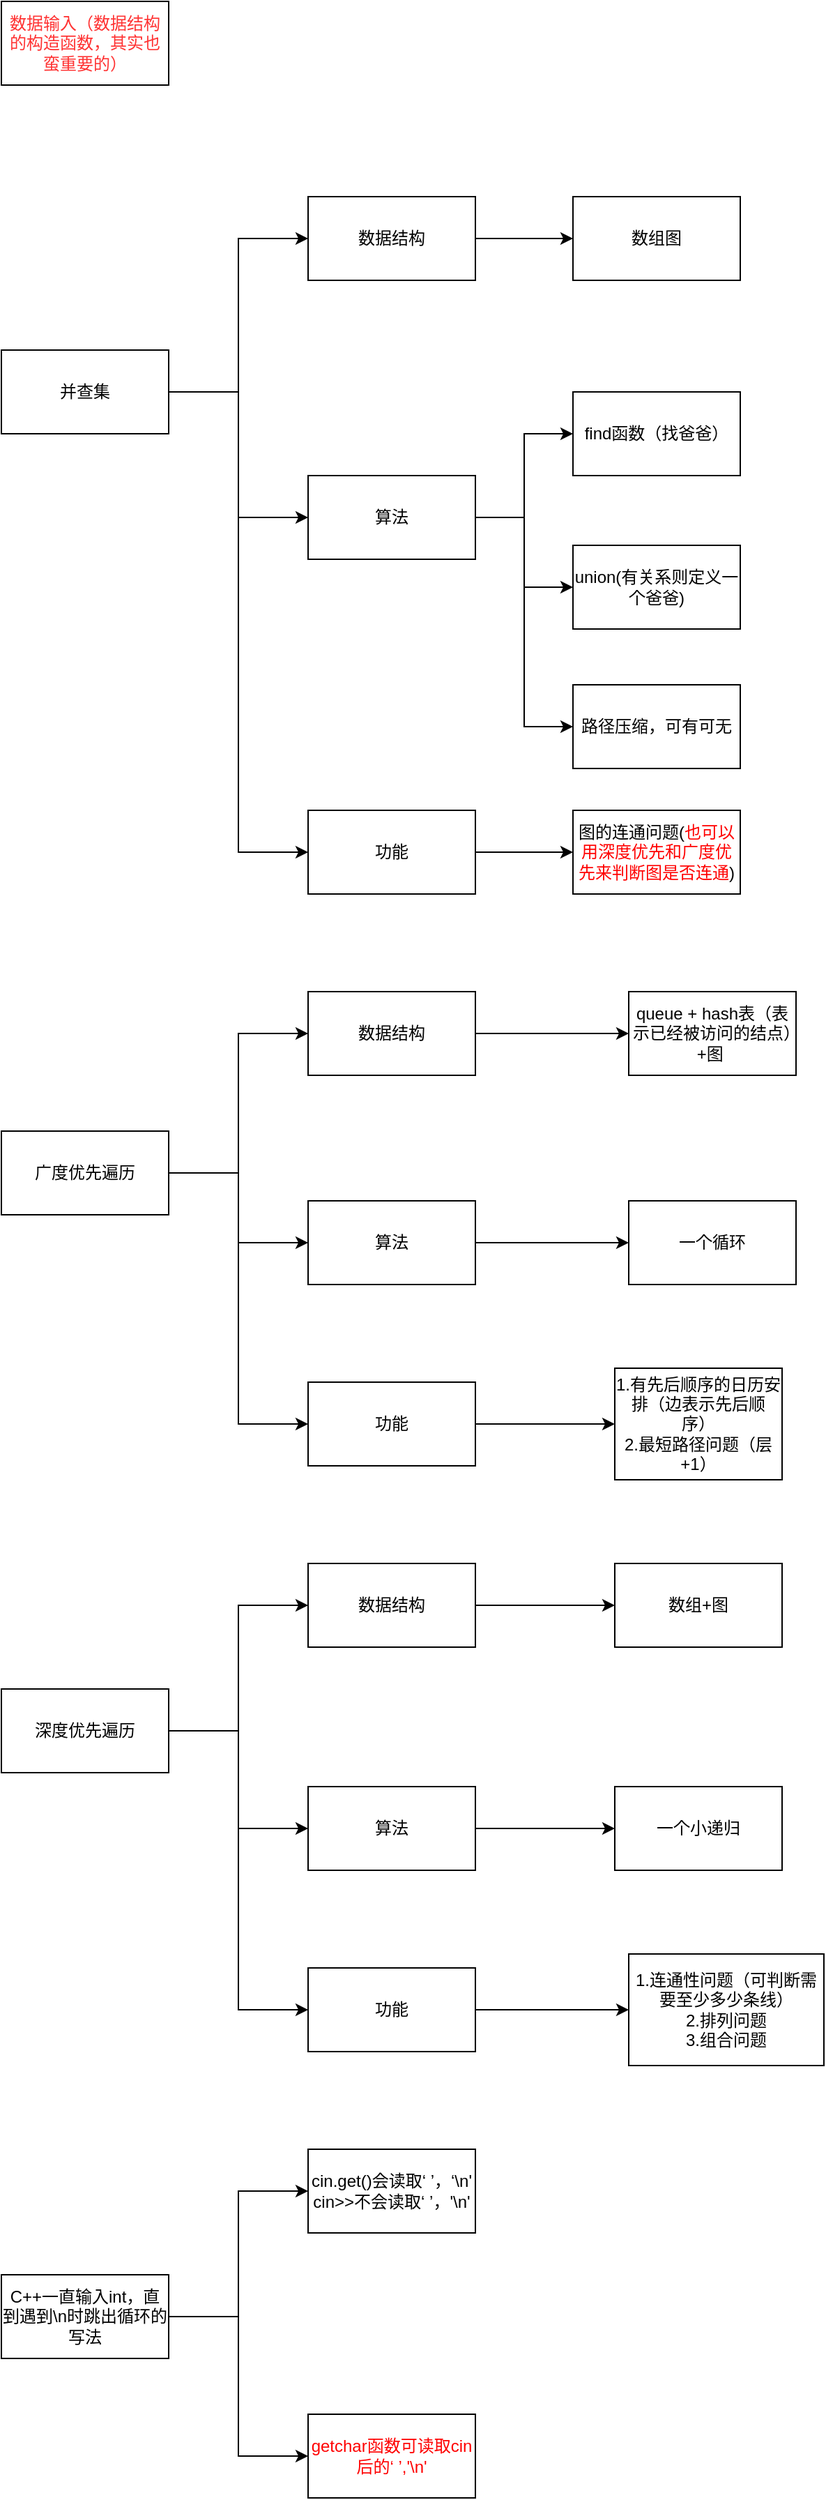 <mxfile version="13.4.4" type="device"><diagram id="6-Po2jaPLQk1UlX-Fwvh" name="Page-1"><mxGraphModel dx="1086" dy="1975" grid="1" gridSize="10" guides="1" tooltips="1" connect="1" arrows="1" fold="1" page="1" pageScale="1" pageWidth="827" pageHeight="1169" math="0" shadow="0"><root><mxCell id="0"/><mxCell id="1" parent="0"/><mxCell id="dINpiJgU9f-DTa_pPf9O-4" style="edgeStyle=orthogonalEdgeStyle;rounded=0;orthogonalLoop=1;jettySize=auto;html=1;exitX=1;exitY=0.5;exitDx=0;exitDy=0;entryX=0;entryY=0.5;entryDx=0;entryDy=0;" parent="1" source="dINpiJgU9f-DTa_pPf9O-1" target="dINpiJgU9f-DTa_pPf9O-2" edge="1"><mxGeometry relative="1" as="geometry"/></mxCell><mxCell id="dINpiJgU9f-DTa_pPf9O-5" style="edgeStyle=orthogonalEdgeStyle;rounded=0;orthogonalLoop=1;jettySize=auto;html=1;exitX=1;exitY=0.5;exitDx=0;exitDy=0;entryX=0;entryY=0.5;entryDx=0;entryDy=0;" parent="1" source="dINpiJgU9f-DTa_pPf9O-1" target="dINpiJgU9f-DTa_pPf9O-3" edge="1"><mxGeometry relative="1" as="geometry"/></mxCell><mxCell id="dINpiJgU9f-DTa_pPf9O-7" style="edgeStyle=orthogonalEdgeStyle;rounded=0;orthogonalLoop=1;jettySize=auto;html=1;exitX=1;exitY=0.5;exitDx=0;exitDy=0;entryX=0;entryY=0.5;entryDx=0;entryDy=0;" parent="1" source="dINpiJgU9f-DTa_pPf9O-1" target="dINpiJgU9f-DTa_pPf9O-6" edge="1"><mxGeometry relative="1" as="geometry"/></mxCell><mxCell id="dINpiJgU9f-DTa_pPf9O-1" value="并查集" style="rounded=0;whiteSpace=wrap;html=1;" parent="1" vertex="1"><mxGeometry x="190" y="190" width="120" height="60" as="geometry"/></mxCell><mxCell id="lwbtRMF6KHYZQXHElsPF-2" style="edgeStyle=orthogonalEdgeStyle;rounded=0;orthogonalLoop=1;jettySize=auto;html=1;exitX=1;exitY=0.5;exitDx=0;exitDy=0;entryX=0;entryY=0.5;entryDx=0;entryDy=0;" parent="1" source="dINpiJgU9f-DTa_pPf9O-2" target="dINpiJgU9f-DTa_pPf9O-9" edge="1"><mxGeometry relative="1" as="geometry"/></mxCell><mxCell id="dINpiJgU9f-DTa_pPf9O-2" value="数据结构" style="rounded=0;whiteSpace=wrap;html=1;" parent="1" vertex="1"><mxGeometry x="410" y="80" width="120" height="60" as="geometry"/></mxCell><mxCell id="dINpiJgU9f-DTa_pPf9O-11" style="edgeStyle=orthogonalEdgeStyle;rounded=0;orthogonalLoop=1;jettySize=auto;html=1;exitX=1;exitY=0.5;exitDx=0;exitDy=0;entryX=0;entryY=0.5;entryDx=0;entryDy=0;" parent="1" source="dINpiJgU9f-DTa_pPf9O-3" target="dINpiJgU9f-DTa_pPf9O-8" edge="1"><mxGeometry relative="1" as="geometry"/></mxCell><mxCell id="dINpiJgU9f-DTa_pPf9O-12" style="edgeStyle=orthogonalEdgeStyle;rounded=0;orthogonalLoop=1;jettySize=auto;html=1;exitX=1;exitY=0.5;exitDx=0;exitDy=0;" parent="1" source="dINpiJgU9f-DTa_pPf9O-3" target="dINpiJgU9f-DTa_pPf9O-10" edge="1"><mxGeometry relative="1" as="geometry"/></mxCell><mxCell id="dINpiJgU9f-DTa_pPf9O-14" style="edgeStyle=orthogonalEdgeStyle;rounded=0;orthogonalLoop=1;jettySize=auto;html=1;exitX=1;exitY=0.5;exitDx=0;exitDy=0;entryX=0;entryY=0.5;entryDx=0;entryDy=0;" parent="1" source="dINpiJgU9f-DTa_pPf9O-3" target="dINpiJgU9f-DTa_pPf9O-13" edge="1"><mxGeometry relative="1" as="geometry"/></mxCell><mxCell id="dINpiJgU9f-DTa_pPf9O-3" value="算法" style="rounded=0;whiteSpace=wrap;html=1;" parent="1" vertex="1"><mxGeometry x="410" y="280" width="120" height="60" as="geometry"/></mxCell><mxCell id="dINpiJgU9f-DTa_pPf9O-16" style="edgeStyle=orthogonalEdgeStyle;rounded=0;orthogonalLoop=1;jettySize=auto;html=1;exitX=1;exitY=0.5;exitDx=0;exitDy=0;entryX=0;entryY=0.5;entryDx=0;entryDy=0;" parent="1" source="dINpiJgU9f-DTa_pPf9O-6" target="dINpiJgU9f-DTa_pPf9O-15" edge="1"><mxGeometry relative="1" as="geometry"/></mxCell><mxCell id="dINpiJgU9f-DTa_pPf9O-6" value="功能" style="rounded=0;whiteSpace=wrap;html=1;" parent="1" vertex="1"><mxGeometry x="410" y="520" width="120" height="60" as="geometry"/></mxCell><mxCell id="dINpiJgU9f-DTa_pPf9O-8" value="find函数（找爸爸）" style="rounded=0;whiteSpace=wrap;html=1;" parent="1" vertex="1"><mxGeometry x="600" y="220" width="120" height="60" as="geometry"/></mxCell><mxCell id="dINpiJgU9f-DTa_pPf9O-9" value="数组图" style="rounded=0;whiteSpace=wrap;html=1;" parent="1" vertex="1"><mxGeometry x="600" y="80" width="120" height="60" as="geometry"/></mxCell><mxCell id="dINpiJgU9f-DTa_pPf9O-10" value="union(有关系则定义一个爸爸)" style="rounded=0;whiteSpace=wrap;html=1;" parent="1" vertex="1"><mxGeometry x="600" y="330" width="120" height="60" as="geometry"/></mxCell><mxCell id="dINpiJgU9f-DTa_pPf9O-13" value="路径压缩，可有可无" style="rounded=0;whiteSpace=wrap;html=1;" parent="1" vertex="1"><mxGeometry x="600" y="430" width="120" height="60" as="geometry"/></mxCell><mxCell id="dINpiJgU9f-DTa_pPf9O-15" value="图的连通问题(&lt;font color=&quot;#ff0000&quot;&gt;也可以用深度优先和广度优先来判断图是否连通&lt;/font&gt;)" style="rounded=0;whiteSpace=wrap;html=1;" parent="1" vertex="1"><mxGeometry x="600" y="520" width="120" height="60" as="geometry"/></mxCell><mxCell id="lwbtRMF6KHYZQXHElsPF-6" style="edgeStyle=orthogonalEdgeStyle;rounded=0;orthogonalLoop=1;jettySize=auto;html=1;exitX=1;exitY=0.5;exitDx=0;exitDy=0;entryX=0;entryY=0.5;entryDx=0;entryDy=0;" parent="1" source="lwbtRMF6KHYZQXHElsPF-1" target="lwbtRMF6KHYZQXHElsPF-3" edge="1"><mxGeometry relative="1" as="geometry"/></mxCell><mxCell id="lwbtRMF6KHYZQXHElsPF-7" style="edgeStyle=orthogonalEdgeStyle;rounded=0;orthogonalLoop=1;jettySize=auto;html=1;exitX=1;exitY=0.5;exitDx=0;exitDy=0;entryX=0;entryY=0.5;entryDx=0;entryDy=0;" parent="1" source="lwbtRMF6KHYZQXHElsPF-1" target="lwbtRMF6KHYZQXHElsPF-4" edge="1"><mxGeometry relative="1" as="geometry"/></mxCell><mxCell id="lwbtRMF6KHYZQXHElsPF-8" style="edgeStyle=orthogonalEdgeStyle;rounded=0;orthogonalLoop=1;jettySize=auto;html=1;exitX=1;exitY=0.5;exitDx=0;exitDy=0;entryX=0;entryY=0.5;entryDx=0;entryDy=0;" parent="1" source="lwbtRMF6KHYZQXHElsPF-1" target="lwbtRMF6KHYZQXHElsPF-5" edge="1"><mxGeometry relative="1" as="geometry"/></mxCell><mxCell id="lwbtRMF6KHYZQXHElsPF-1" value="广度优先遍历" style="rounded=0;whiteSpace=wrap;html=1;" parent="1" vertex="1"><mxGeometry x="190" y="750" width="120" height="60" as="geometry"/></mxCell><mxCell id="lwbtRMF6KHYZQXHElsPF-10" style="edgeStyle=orthogonalEdgeStyle;rounded=0;orthogonalLoop=1;jettySize=auto;html=1;exitX=1;exitY=0.5;exitDx=0;exitDy=0;" parent="1" source="lwbtRMF6KHYZQXHElsPF-3" target="lwbtRMF6KHYZQXHElsPF-9" edge="1"><mxGeometry relative="1" as="geometry"/></mxCell><mxCell id="lwbtRMF6KHYZQXHElsPF-3" value="数据结构" style="rounded=0;whiteSpace=wrap;html=1;" parent="1" vertex="1"><mxGeometry x="410" y="650" width="120" height="60" as="geometry"/></mxCell><mxCell id="lwbtRMF6KHYZQXHElsPF-12" style="edgeStyle=orthogonalEdgeStyle;rounded=0;orthogonalLoop=1;jettySize=auto;html=1;exitX=1;exitY=0.5;exitDx=0;exitDy=0;entryX=0;entryY=0.5;entryDx=0;entryDy=0;" parent="1" source="lwbtRMF6KHYZQXHElsPF-4" target="lwbtRMF6KHYZQXHElsPF-11" edge="1"><mxGeometry relative="1" as="geometry"/></mxCell><mxCell id="lwbtRMF6KHYZQXHElsPF-4" value="算法" style="rounded=0;whiteSpace=wrap;html=1;" parent="1" vertex="1"><mxGeometry x="410" y="800" width="120" height="60" as="geometry"/></mxCell><mxCell id="lwbtRMF6KHYZQXHElsPF-14" style="edgeStyle=orthogonalEdgeStyle;rounded=0;orthogonalLoop=1;jettySize=auto;html=1;exitX=1;exitY=0.5;exitDx=0;exitDy=0;entryX=0;entryY=0.5;entryDx=0;entryDy=0;" parent="1" source="lwbtRMF6KHYZQXHElsPF-5" target="lwbtRMF6KHYZQXHElsPF-13" edge="1"><mxGeometry relative="1" as="geometry"/></mxCell><mxCell id="lwbtRMF6KHYZQXHElsPF-5" value="功能" style="rounded=0;whiteSpace=wrap;html=1;" parent="1" vertex="1"><mxGeometry x="410" y="930" width="120" height="60" as="geometry"/></mxCell><mxCell id="lwbtRMF6KHYZQXHElsPF-9" value="queue + hash表（表示已经被访问的结点）+图&amp;nbsp;" style="rounded=0;whiteSpace=wrap;html=1;" parent="1" vertex="1"><mxGeometry x="640" y="650" width="120" height="60" as="geometry"/></mxCell><mxCell id="lwbtRMF6KHYZQXHElsPF-11" value="一个循环" style="rounded=0;whiteSpace=wrap;html=1;" parent="1" vertex="1"><mxGeometry x="640" y="800" width="120" height="60" as="geometry"/></mxCell><mxCell id="lwbtRMF6KHYZQXHElsPF-13" value="1.有先后顺序的日历安排（边表示先后顺序）&lt;br&gt;2.最短路径问题（层+1）" style="rounded=0;whiteSpace=wrap;html=1;" parent="1" vertex="1"><mxGeometry x="630" y="920" width="120" height="80" as="geometry"/></mxCell><mxCell id="lwbtRMF6KHYZQXHElsPF-17" style="edgeStyle=orthogonalEdgeStyle;rounded=0;orthogonalLoop=1;jettySize=auto;html=1;exitX=1;exitY=0.5;exitDx=0;exitDy=0;entryX=0;entryY=0.5;entryDx=0;entryDy=0;" parent="1" source="lwbtRMF6KHYZQXHElsPF-15" target="lwbtRMF6KHYZQXHElsPF-16" edge="1"><mxGeometry relative="1" as="geometry"/></mxCell><mxCell id="lwbtRMF6KHYZQXHElsPF-21" style="edgeStyle=orthogonalEdgeStyle;rounded=0;orthogonalLoop=1;jettySize=auto;html=1;exitX=1;exitY=0.5;exitDx=0;exitDy=0;entryX=0;entryY=0.5;entryDx=0;entryDy=0;" parent="1" source="lwbtRMF6KHYZQXHElsPF-15" target="lwbtRMF6KHYZQXHElsPF-18" edge="1"><mxGeometry relative="1" as="geometry"/></mxCell><mxCell id="lwbtRMF6KHYZQXHElsPF-25" style="edgeStyle=orthogonalEdgeStyle;rounded=0;orthogonalLoop=1;jettySize=auto;html=1;exitX=1;exitY=0.5;exitDx=0;exitDy=0;entryX=0;entryY=0.5;entryDx=0;entryDy=0;" parent="1" source="lwbtRMF6KHYZQXHElsPF-15" target="lwbtRMF6KHYZQXHElsPF-24" edge="1"><mxGeometry relative="1" as="geometry"/></mxCell><mxCell id="lwbtRMF6KHYZQXHElsPF-15" value="深度优先遍历" style="rounded=0;whiteSpace=wrap;html=1;" parent="1" vertex="1"><mxGeometry x="190" y="1150" width="120" height="60" as="geometry"/></mxCell><mxCell id="lwbtRMF6KHYZQXHElsPF-20" style="edgeStyle=orthogonalEdgeStyle;rounded=0;orthogonalLoop=1;jettySize=auto;html=1;exitX=1;exitY=0.5;exitDx=0;exitDy=0;entryX=0;entryY=0.5;entryDx=0;entryDy=0;" parent="1" source="lwbtRMF6KHYZQXHElsPF-16" target="lwbtRMF6KHYZQXHElsPF-19" edge="1"><mxGeometry relative="1" as="geometry"/></mxCell><mxCell id="lwbtRMF6KHYZQXHElsPF-16" value="数据结构" style="rounded=0;whiteSpace=wrap;html=1;" parent="1" vertex="1"><mxGeometry x="410" y="1060" width="120" height="60" as="geometry"/></mxCell><mxCell id="lwbtRMF6KHYZQXHElsPF-23" style="edgeStyle=orthogonalEdgeStyle;rounded=0;orthogonalLoop=1;jettySize=auto;html=1;exitX=1;exitY=0.5;exitDx=0;exitDy=0;entryX=0;entryY=0.5;entryDx=0;entryDy=0;" parent="1" source="lwbtRMF6KHYZQXHElsPF-18" target="lwbtRMF6KHYZQXHElsPF-22" edge="1"><mxGeometry relative="1" as="geometry"/></mxCell><mxCell id="lwbtRMF6KHYZQXHElsPF-18" value="算法" style="rounded=0;whiteSpace=wrap;html=1;" parent="1" vertex="1"><mxGeometry x="410" y="1220" width="120" height="60" as="geometry"/></mxCell><mxCell id="lwbtRMF6KHYZQXHElsPF-19" value="数组+图" style="rounded=0;whiteSpace=wrap;html=1;" parent="1" vertex="1"><mxGeometry x="630" y="1060" width="120" height="60" as="geometry"/></mxCell><mxCell id="lwbtRMF6KHYZQXHElsPF-22" value="一个小递归" style="rounded=0;whiteSpace=wrap;html=1;" parent="1" vertex="1"><mxGeometry x="630" y="1220" width="120" height="60" as="geometry"/></mxCell><mxCell id="lwbtRMF6KHYZQXHElsPF-27" style="edgeStyle=orthogonalEdgeStyle;rounded=0;orthogonalLoop=1;jettySize=auto;html=1;exitX=1;exitY=0.5;exitDx=0;exitDy=0;entryX=0;entryY=0.5;entryDx=0;entryDy=0;" parent="1" source="lwbtRMF6KHYZQXHElsPF-24" target="lwbtRMF6KHYZQXHElsPF-26" edge="1"><mxGeometry relative="1" as="geometry"/></mxCell><mxCell id="lwbtRMF6KHYZQXHElsPF-24" value="功能" style="rounded=0;whiteSpace=wrap;html=1;" parent="1" vertex="1"><mxGeometry x="410" y="1350" width="120" height="60" as="geometry"/></mxCell><mxCell id="lwbtRMF6KHYZQXHElsPF-26" value="1.连通性问题（可判断需要至少多少条线）&lt;br&gt;2.排列问题&lt;br&gt;3.组合问题" style="rounded=0;whiteSpace=wrap;html=1;" parent="1" vertex="1"><mxGeometry x="640" y="1340" width="140" height="80" as="geometry"/></mxCell><mxCell id="UuP5zK7PnNffmqcJc6eL-3" style="edgeStyle=orthogonalEdgeStyle;rounded=0;orthogonalLoop=1;jettySize=auto;html=1;exitX=1;exitY=0.5;exitDx=0;exitDy=0;entryX=0;entryY=0.5;entryDx=0;entryDy=0;" edge="1" parent="1" source="UuP5zK7PnNffmqcJc6eL-1" target="UuP5zK7PnNffmqcJc6eL-2"><mxGeometry relative="1" as="geometry"/></mxCell><mxCell id="UuP5zK7PnNffmqcJc6eL-5" style="edgeStyle=orthogonalEdgeStyle;rounded=0;orthogonalLoop=1;jettySize=auto;html=1;exitX=1;exitY=0.5;exitDx=0;exitDy=0;entryX=0;entryY=0.5;entryDx=0;entryDy=0;" edge="1" parent="1" source="UuP5zK7PnNffmqcJc6eL-1" target="UuP5zK7PnNffmqcJc6eL-4"><mxGeometry relative="1" as="geometry"/></mxCell><mxCell id="UuP5zK7PnNffmqcJc6eL-1" value="C++一直输入int，直到遇到\n时跳出循环的写法" style="rounded=0;whiteSpace=wrap;html=1;" vertex="1" parent="1"><mxGeometry x="190" y="1570" width="120" height="60" as="geometry"/></mxCell><mxCell id="UuP5zK7PnNffmqcJc6eL-2" value="cin.get()会读取‘ ’，‘\n'&lt;br&gt;cin&amp;gt;&amp;gt;不会读取‘ ’，'\n'" style="rounded=0;whiteSpace=wrap;html=1;" vertex="1" parent="1"><mxGeometry x="410" y="1480" width="120" height="60" as="geometry"/></mxCell><mxCell id="UuP5zK7PnNffmqcJc6eL-4" value="&lt;font color=&quot;#ff0000&quot;&gt;getchar函数可读取cin后的‘ ’,'\n'&lt;/font&gt;" style="rounded=0;whiteSpace=wrap;html=1;" vertex="1" parent="1"><mxGeometry x="410" y="1670" width="120" height="60" as="geometry"/></mxCell><mxCell id="UuP5zK7PnNffmqcJc6eL-6" value="&lt;font color=&quot;#ff3333&quot;&gt;数据输入（数据结构的构造函数，其实也蛮重要的）&lt;/font&gt;" style="rounded=0;whiteSpace=wrap;html=1;" vertex="1" parent="1"><mxGeometry x="190" y="-60" width="120" height="60" as="geometry"/></mxCell></root></mxGraphModel></diagram></mxfile>